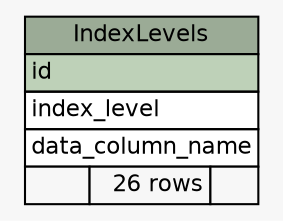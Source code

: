 // dot 2.38.0 on Windows 10 10.0
// SchemaSpy rev 590
digraph "IndexLevels" {
  graph [
    rankdir="RL"
    bgcolor="#f7f7f7"
    nodesep="0.18"
    ranksep="0.46"
    fontname="Helvetica"
    fontsize="11"
  ];
  node [
    fontname="Helvetica"
    fontsize="11"
    shape="plaintext"
  ];
  edge [
    arrowsize="0.8"
  ];
  "IndexLevels" [
    label=<
    <TABLE BORDER="0" CELLBORDER="1" CELLSPACING="0" BGCOLOR="#ffffff">
      <TR><TD COLSPAN="3" BGCOLOR="#9bab96" ALIGN="CENTER">IndexLevels</TD></TR>
      <TR><TD PORT="id" COLSPAN="3" BGCOLOR="#bed1b8" ALIGN="LEFT">id</TD></TR>
      <TR><TD PORT="index_level" COLSPAN="3" ALIGN="LEFT">index_level</TD></TR>
      <TR><TD PORT="data_column_name" COLSPAN="3" ALIGN="LEFT">data_column_name</TD></TR>
      <TR><TD ALIGN="LEFT" BGCOLOR="#f7f7f7">  </TD><TD ALIGN="RIGHT" BGCOLOR="#f7f7f7">26 rows</TD><TD ALIGN="RIGHT" BGCOLOR="#f7f7f7">  </TD></TR>
    </TABLE>>
    URL="tables/IndexLevels.html"
    tooltip="IndexLevels"
  ];
}

